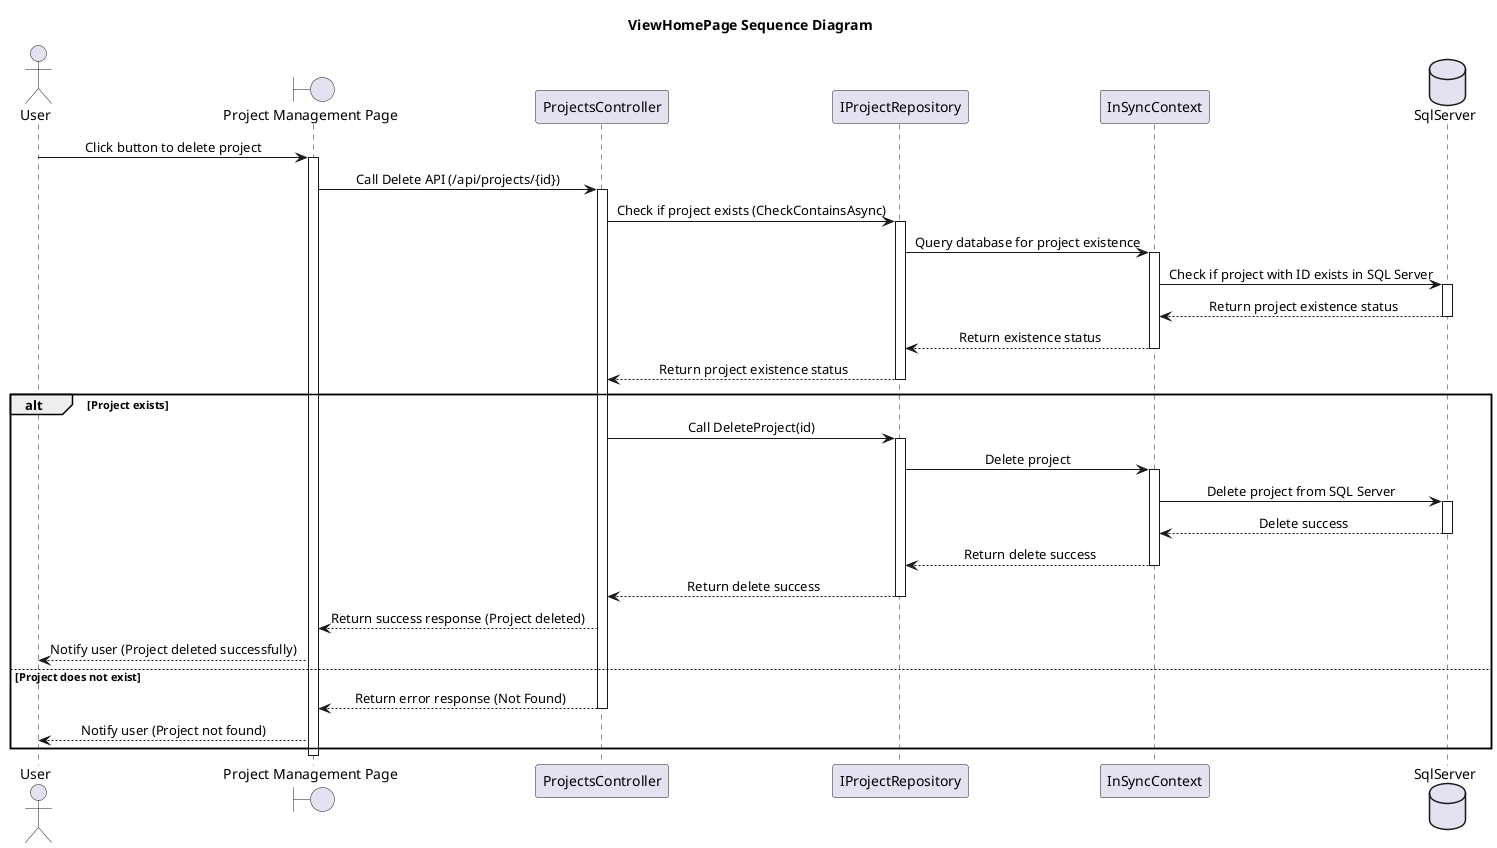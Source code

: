 @startuml ViewHomePageSequenceDiagram
skinparam classAttributeIconSize 0
skinparam SequenceMessageAlignment center
Title ViewHomePage Sequence Diagram

actor "User" as U
boundary "Project Management Page" as Hp
participant "ProjectsController" as ProController
participant "IProjectRepository" as IProRepo
participant "InSyncContext" as ISContext
database "SqlServer" as Db

U -> Hp : Click button to delete project
activate Hp

Hp -> ProController : Call Delete API (/api/projects/{id})
activate ProController

ProController -> IProRepo : Check if project exists (CheckContainsAsync)
activate IProRepo
IProRepo -> ISContext : Query database for project existence
activate ISContext
ISContext -> Db : Check if project with ID exists in SQL Server
activate Db
Db --> ISContext : Return project existence status
deactivate Db
ISContext --> IProRepo : Return existence status
deactivate ISContext
IProRepo --> ProController : Return project existence status
deactivate IProRepo

alt Project exists
    ProController -> IProRepo : Call DeleteProject(id)
    activate IProRepo
    IProRepo -> ISContext : Delete project
    activate ISContext
    ISContext -> Db : Delete project from SQL Server
    activate Db
    Db --> ISContext : Delete success
    deactivate Db
    ISContext --> IProRepo : Return delete success
    deactivate ISContext
    IProRepo --> ProController : Return delete success
    deactivate IProRepo
    ProController --> Hp : Return success response (Project deleted)
    
    Hp --> U : Notify user (Project deleted successfully)
else Project does not exist
    ProController --> Hp : Return error response (Not Found)
    deactivate ProController
    Hp --> U : Notify user (Project not found)
end

deactivate Hp
@enduml
